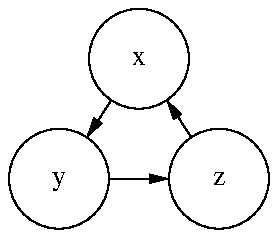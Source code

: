.PS
circle "x"
circle "y" at 1st circle - (0.4, 0.6)
circle "z" at 1st circle + (0.4, -0.6)
arrow from 1st circle to 2nd circle chop
arrow from 2nd circle to 3rd circle chop
arrow from 3rd circle to 1st circle chop
.PE

